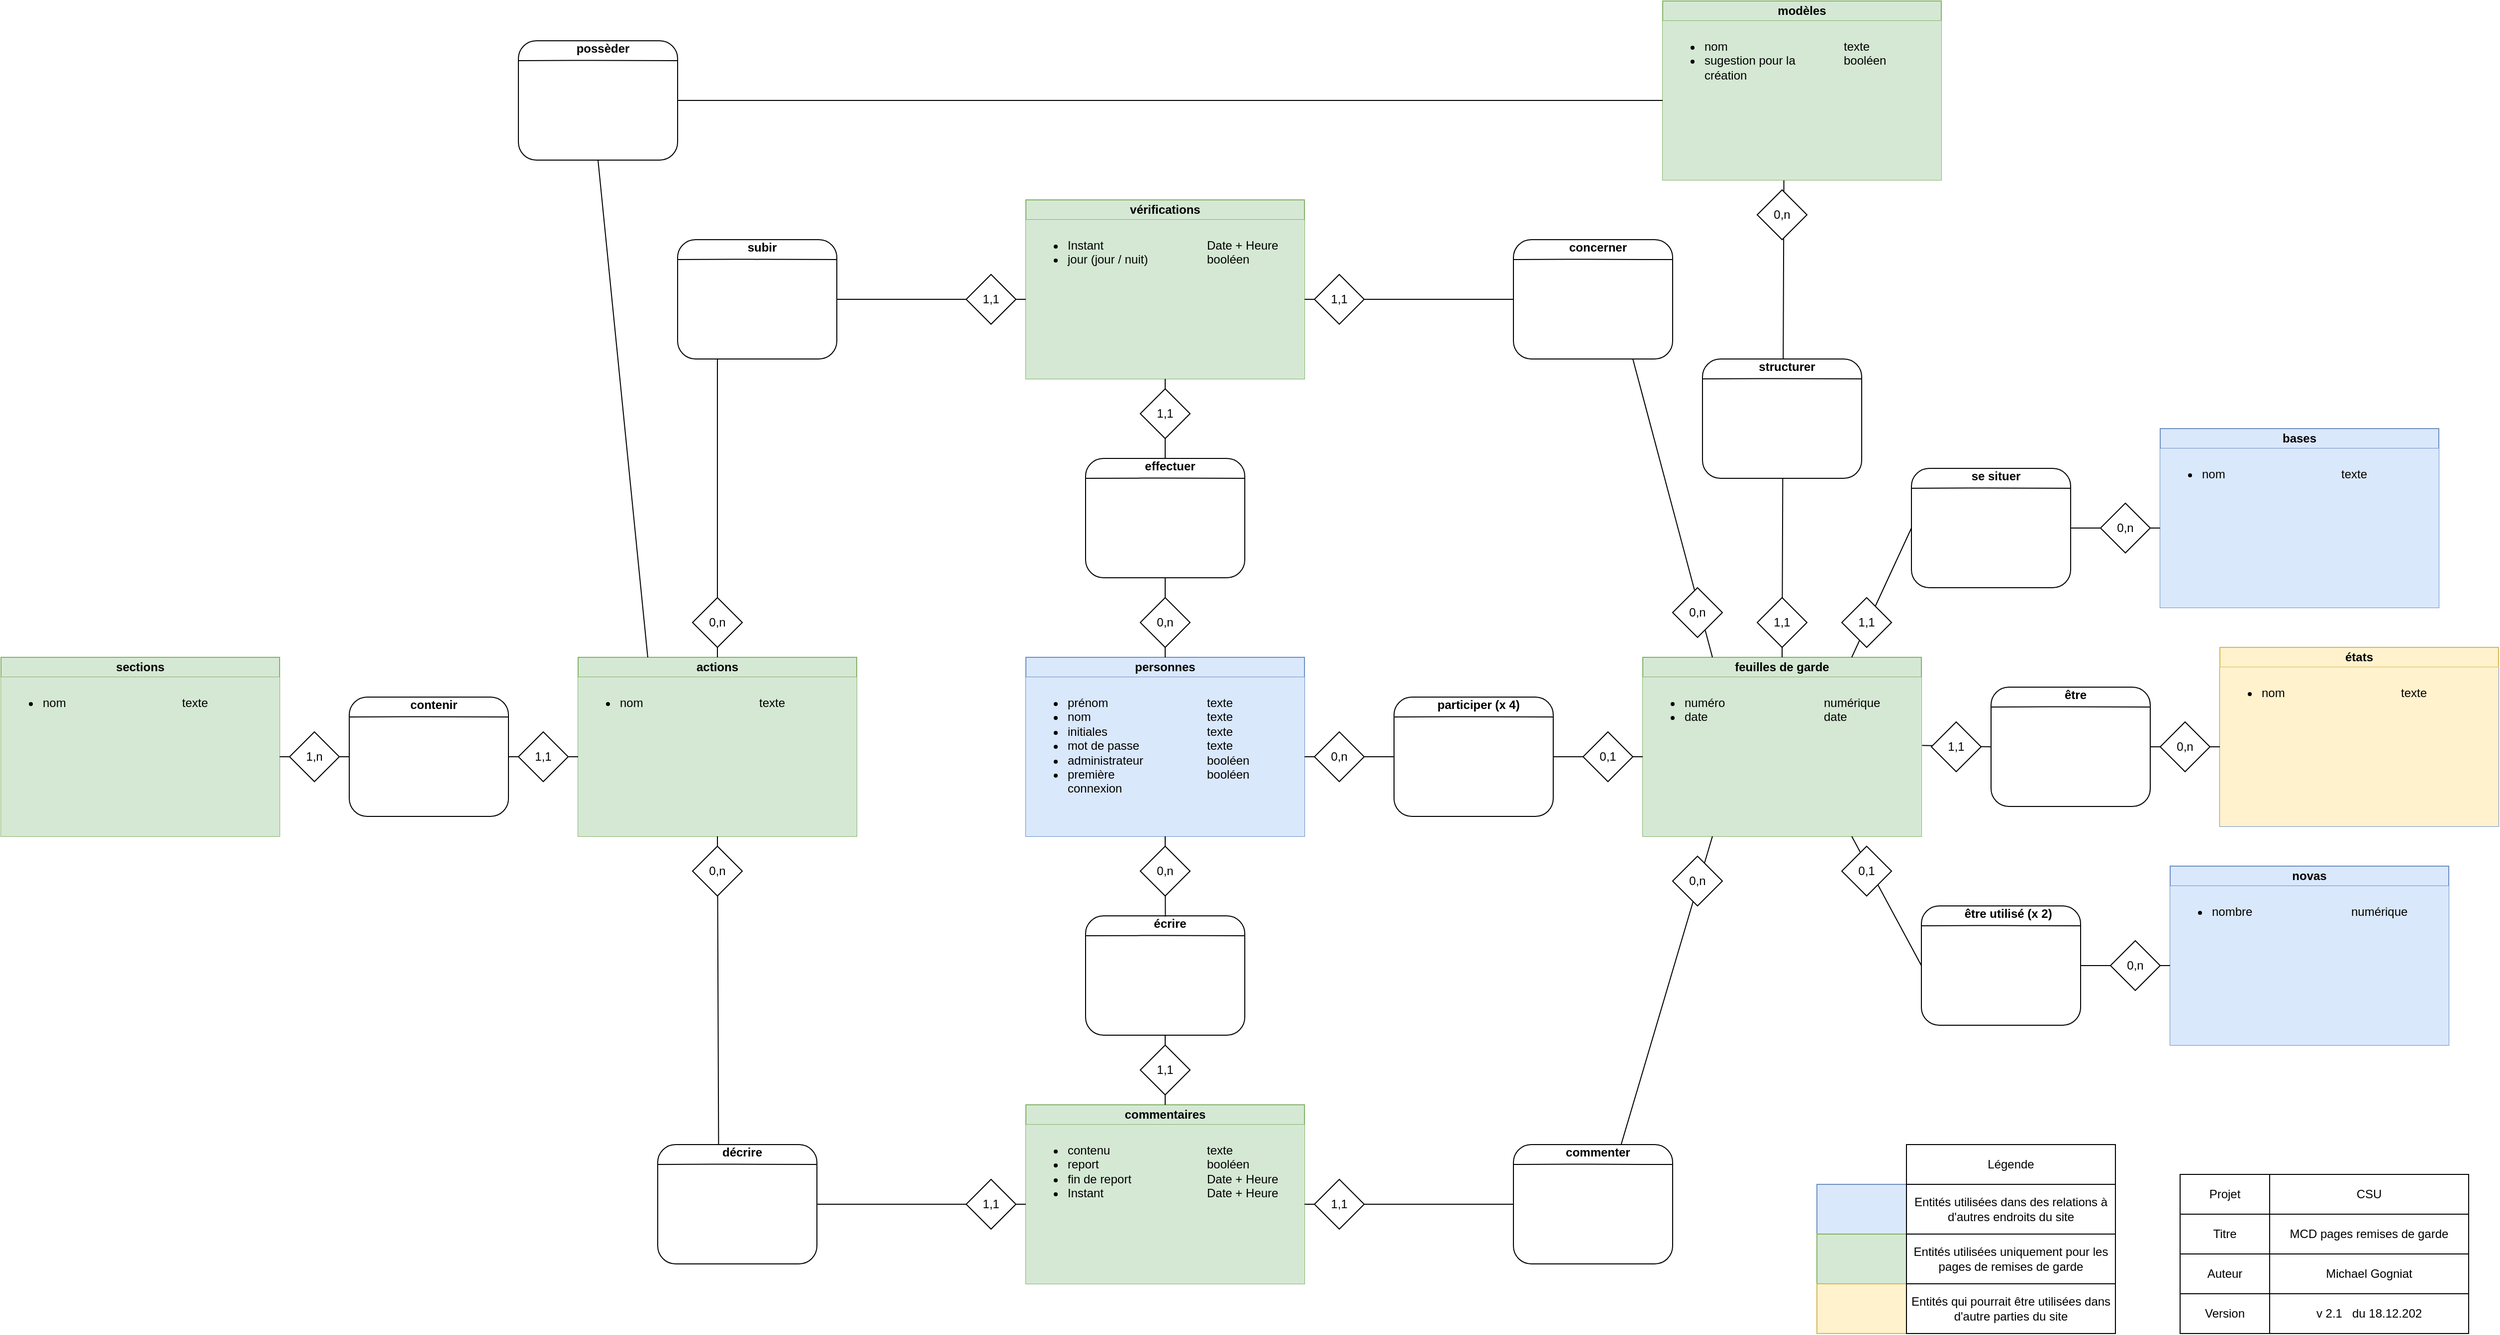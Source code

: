 <mxfile version="14.1.8" type="device"><diagram id="kCFvrSDgTSwZs-9DBKdq" name="Page-1"><mxGraphModel dx="4926" dy="2006" grid="1" gridSize="10" guides="1" tooltips="1" connect="1" arrows="1" fold="1" page="1" pageScale="1" pageWidth="1920" pageHeight="1200" math="0" shadow="0"><root><mxCell id="0"/><mxCell id="1" parent="0"/><mxCell id="uxbM6FC8pAgQJoMiEQ_j-111" value="Projet" style="rounded=0;whiteSpace=wrap;html=1;labelBackgroundColor=none;align=center;" parent="1" vertex="1"><mxGeometry x="-910" y="1060" width="90" height="40" as="geometry"/></mxCell><mxCell id="uxbM6FC8pAgQJoMiEQ_j-113" value="Titre" style="rounded=0;whiteSpace=wrap;html=1;labelBackgroundColor=none;" parent="1" vertex="1"><mxGeometry x="-910" y="1100" width="90" height="40" as="geometry"/></mxCell><mxCell id="uxbM6FC8pAgQJoMiEQ_j-114" value="Auteur" style="rounded=0;whiteSpace=wrap;html=1;labelBackgroundColor=none;" parent="1" vertex="1"><mxGeometry x="-910" y="1140" width="90" height="40" as="geometry"/></mxCell><mxCell id="uxbM6FC8pAgQJoMiEQ_j-115" value="Version" style="rounded=0;whiteSpace=wrap;html=1;labelBackgroundColor=none;" parent="1" vertex="1"><mxGeometry x="-910" y="1180" width="90" height="40" as="geometry"/></mxCell><mxCell id="uxbM6FC8pAgQJoMiEQ_j-116" value="MCD pages remises de garde" style="rounded=0;whiteSpace=wrap;html=1;labelBackgroundColor=none;align=center;" parent="1" vertex="1"><mxGeometry x="-820" y="1100" width="200" height="40" as="geometry"/></mxCell><mxCell id="uxbM6FC8pAgQJoMiEQ_j-117" value="CSU" style="rounded=0;whiteSpace=wrap;html=1;labelBackgroundColor=none;" parent="1" vertex="1"><mxGeometry x="-820" y="1060" width="200" height="40" as="geometry"/></mxCell><mxCell id="uxbM6FC8pAgQJoMiEQ_j-118" value="v 2.1&amp;nbsp; &amp;nbsp;du 18.12.202" style="rounded=0;whiteSpace=wrap;html=1;labelBackgroundColor=none;" parent="1" vertex="1"><mxGeometry x="-820" y="1180" width="200" height="40" as="geometry"/></mxCell><mxCell id="uxbM6FC8pAgQJoMiEQ_j-119" value="Michael Gogniat" style="rounded=0;whiteSpace=wrap;html=1;labelBackgroundColor=none;" parent="1" vertex="1"><mxGeometry x="-820" y="1140" width="200" height="40" as="geometry"/></mxCell><mxCell id="6km4f45n5zLwMDYIi9ON-1" value="&lt;div style=&quot;box-sizing: border-box ; width: 100% ; padding: 2px&quot;&gt;c&lt;/div&gt;" style="verticalAlign=top;align=center;overflow=fill;html=1;rounded=0;shadow=0;comic=0;labelBackgroundColor=none;strokeColor=#6c8ebf;strokeWidth=1;fillColor=#dae8fc;fontFamily=Verdana;fontSize=12;" parent="1" vertex="1"><mxGeometry x="-2070" y="540" width="280" height="180" as="geometry"/></mxCell><mxCell id="6km4f45n5zLwMDYIi9ON-2" value="&lt;b&gt;personnes&lt;/b&gt;" style="rounded=0;whiteSpace=wrap;html=1;fillColor=#dae8fc;strokeColor=#6C8EBF;" parent="1" vertex="1"><mxGeometry x="-2070" y="540" width="280" height="20" as="geometry"/></mxCell><mxCell id="6km4f45n5zLwMDYIi9ON-3" value="&lt;ul&gt;&lt;li&gt;prénom&lt;/li&gt;&lt;li&gt;nom&lt;/li&gt;&lt;li&gt;initiales&lt;/li&gt;&lt;li&gt;mot de passe&lt;/li&gt;&lt;li&gt;administrateur&lt;/li&gt;&lt;li&gt;première connexion&lt;/li&gt;&lt;/ul&gt;" style="text;fillColor=#dae8fc;html=1;whiteSpace=wrap;verticalAlign=top;overflow=hidden;" parent="1" vertex="1"><mxGeometry x="-2070" y="560" width="140" height="160" as="geometry"/></mxCell><mxCell id="6km4f45n5zLwMDYIi9ON-4" value="&lt;ul&gt;&lt;li&gt;texte&lt;/li&gt;&lt;li&gt;texte&lt;/li&gt;&lt;li&gt;texte&lt;/li&gt;&lt;li&gt;texte&lt;/li&gt;&lt;li&gt;booléen&lt;/li&gt;&lt;li&gt;booléen&lt;/li&gt;&lt;/ul&gt;" style="text;fillColor=#dae8fc;html=1;whiteSpace=wrap;verticalAlign=top;overflow=hidden;" parent="1" vertex="1"><mxGeometry x="-1930" y="560" width="140" height="160" as="geometry"/></mxCell><mxCell id="6km4f45n5zLwMDYIi9ON-5" value="" style="rounded=0;whiteSpace=wrap;html=1;fillColor=#dae8fc;strokeColor=none;" parent="1" vertex="1"><mxGeometry x="-1930" y="570" width="40" height="140" as="geometry"/></mxCell><mxCell id="6km4f45n5zLwMDYIi9ON-6" value="c" style="group" parent="1" vertex="1" connectable="0"><mxGeometry x="-2010" y="340" width="160" height="120" as="geometry"/></mxCell><mxCell id="6km4f45n5zLwMDYIi9ON-7" value="" style="rounded=1;whiteSpace=wrap;html=1;" parent="6km4f45n5zLwMDYIi9ON-6" vertex="1"><mxGeometry width="160" height="120" as="geometry"/></mxCell><mxCell id="6km4f45n5zLwMDYIi9ON-8" value="&lt;b&gt;effectuer&lt;/b&gt;" style="text;html=1;strokeColor=none;fillColor=none;align=center;verticalAlign=middle;whiteSpace=wrap;rounded=0;" parent="6km4f45n5zLwMDYIi9ON-6" vertex="1"><mxGeometry x="37.647" width="94.118" height="16.002" as="geometry"/></mxCell><mxCell id="6km4f45n5zLwMDYIi9ON-9" value="" style="endArrow=none;html=1;entryX=1;entryY=0.167;entryDx=0;entryDy=0;entryPerimeter=0;exitX=0;exitY=0.167;exitDx=0;exitDy=0;exitPerimeter=0;" parent="6km4f45n5zLwMDYIi9ON-6" source="6km4f45n5zLwMDYIi9ON-7" target="6km4f45n5zLwMDYIi9ON-7" edge="1"><mxGeometry width="50" height="50" relative="1" as="geometry"><mxPoint x="386.667" y="-204" as="sourcePoint"/><mxPoint x="480" y="-204" as="targetPoint"/><Array as="points"><mxPoint x="65.882" y="19.765"/></Array></mxGeometry></mxCell><mxCell id="6km4f45n5zLwMDYIi9ON-10" value="&lt;div style=&quot;box-sizing: border-box ; width: 100% ; padding: 2px&quot;&gt;cv&lt;/div&gt;" style="verticalAlign=top;align=center;overflow=fill;html=1;rounded=0;shadow=0;comic=0;labelBackgroundColor=none;strokeColor=#82b366;strokeWidth=1;fillColor=#d5e8d4;fontFamily=Verdana;fontSize=12;" parent="1" vertex="1"><mxGeometry x="-1450" y="540" width="280" height="180" as="geometry"/></mxCell><mxCell id="6km4f45n5zLwMDYIi9ON-11" value="&lt;b&gt;feuilles de garde&lt;/b&gt;" style="rounded=0;whiteSpace=wrap;html=1;fillColor=#d5e8d4;strokeColor=#82b366;" parent="1" vertex="1"><mxGeometry x="-1450" y="540" width="280" height="20" as="geometry"/></mxCell><mxCell id="6km4f45n5zLwMDYIi9ON-12" value="&lt;ul&gt;&lt;li&gt;numéro&lt;/li&gt;&lt;li&gt;date&lt;/li&gt;&lt;/ul&gt;" style="text;fillColor=#d5e8d4;html=1;whiteSpace=wrap;verticalAlign=top;overflow=hidden;" parent="1" vertex="1"><mxGeometry x="-1450" y="560" width="140" height="160" as="geometry"/></mxCell><mxCell id="6km4f45n5zLwMDYIi9ON-13" value="&lt;ul&gt;&lt;li&gt;numérique&lt;/li&gt;&lt;li&gt;date&lt;/li&gt;&lt;/ul&gt;" style="text;fillColor=#d5e8d4;html=1;whiteSpace=wrap;verticalAlign=top;overflow=hidden;" parent="1" vertex="1"><mxGeometry x="-1310" y="560" width="140" height="160" as="geometry"/></mxCell><mxCell id="6km4f45n5zLwMDYIi9ON-14" value="" style="rounded=0;whiteSpace=wrap;html=1;fillColor=#d5e8d4;strokeColor=none;" parent="1" vertex="1"><mxGeometry x="-1310" y="570" width="40" height="140" as="geometry"/></mxCell><mxCell id="6km4f45n5zLwMDYIi9ON-15" value="&lt;div style=&quot;box-sizing: border-box ; width: 100% ; padding: 2px&quot;&gt;c&lt;/div&gt;" style="verticalAlign=top;align=center;overflow=fill;html=1;rounded=0;shadow=0;comic=0;labelBackgroundColor=none;strokeColor=#82b366;strokeWidth=1;fillColor=#d5e8d4;fontFamily=Verdana;fontSize=12;" parent="1" vertex="1"><mxGeometry x="-2520" y="540" width="280" height="180" as="geometry"/></mxCell><mxCell id="6km4f45n5zLwMDYIi9ON-16" value="&lt;b&gt;actions&lt;/b&gt;" style="rounded=0;whiteSpace=wrap;html=1;fillColor=#d5e8d4;strokeColor=#82b366;" parent="1" vertex="1"><mxGeometry x="-2520" y="540" width="280" height="20" as="geometry"/></mxCell><mxCell id="6km4f45n5zLwMDYIi9ON-17" value="&lt;ul&gt;&lt;li&gt;nom&lt;/li&gt;&lt;/ul&gt;" style="text;fillColor=#d5e8d4;html=1;whiteSpace=wrap;verticalAlign=top;overflow=hidden;" parent="1" vertex="1"><mxGeometry x="-2520" y="560" width="140" height="160" as="geometry"/></mxCell><mxCell id="6km4f45n5zLwMDYIi9ON-18" value="&lt;ul&gt;&lt;li&gt;texte&lt;br&gt;&lt;/li&gt;&lt;/ul&gt;" style="text;fillColor=#d5e8d4;html=1;whiteSpace=wrap;verticalAlign=top;overflow=hidden;" parent="1" vertex="1"><mxGeometry x="-2380" y="560" width="140" height="160" as="geometry"/></mxCell><mxCell id="6km4f45n5zLwMDYIi9ON-19" value="" style="rounded=0;whiteSpace=wrap;html=1;fillColor=#d5e8d4;strokeColor=none;" parent="1" vertex="1"><mxGeometry x="-2380" y="570" width="40" height="140" as="geometry"/></mxCell><mxCell id="6km4f45n5zLwMDYIi9ON-20" value="&lt;div style=&quot;box-sizing: border-box ; width: 100% ; padding: 2px&quot;&gt;cv&lt;/div&gt;" style="verticalAlign=top;align=center;overflow=fill;html=1;rounded=0;shadow=0;comic=0;labelBackgroundColor=none;strokeColor=#82b366;strokeWidth=1;fillColor=#d5e8d4;fontFamily=Verdana;fontSize=12;" parent="1" vertex="1"><mxGeometry x="-2070" y="80" width="280" height="180" as="geometry"/></mxCell><mxCell id="6km4f45n5zLwMDYIi9ON-21" value="&lt;b&gt;vérifications&lt;/b&gt;" style="rounded=0;whiteSpace=wrap;html=1;fillColor=#d5e8d4;strokeColor=#82b366;" parent="1" vertex="1"><mxGeometry x="-2070" y="80" width="280" height="20" as="geometry"/></mxCell><mxCell id="6km4f45n5zLwMDYIi9ON-22" value="&lt;ul&gt;&lt;li&gt;Instant&lt;/li&gt;&lt;li&gt;jour (jour / nuit)&lt;/li&gt;&lt;/ul&gt;" style="text;fillColor=#d5e8d4;html=1;whiteSpace=wrap;verticalAlign=top;overflow=hidden;" parent="1" vertex="1"><mxGeometry x="-2070" y="100" width="140" height="160" as="geometry"/></mxCell><mxCell id="6km4f45n5zLwMDYIi9ON-23" value="&lt;ul&gt;&lt;li&gt;Date + Heure&lt;/li&gt;&lt;li&gt;booléen&lt;/li&gt;&lt;/ul&gt;" style="text;fillColor=#d5e8d4;html=1;whiteSpace=wrap;verticalAlign=top;overflow=hidden;" parent="1" vertex="1"><mxGeometry x="-1930" y="100" width="140" height="160" as="geometry"/></mxCell><mxCell id="6km4f45n5zLwMDYIi9ON-24" value="" style="rounded=0;whiteSpace=wrap;html=1;fillColor=#d5e8d4;strokeColor=none;" parent="1" vertex="1"><mxGeometry x="-1930" y="110" width="40" height="140" as="geometry"/></mxCell><mxCell id="6km4f45n5zLwMDYIi9ON-25" value="c" style="group" parent="1" vertex="1" connectable="0"><mxGeometry x="-1580" y="120" width="160" height="120" as="geometry"/></mxCell><mxCell id="6km4f45n5zLwMDYIi9ON-26" value="" style="rounded=1;whiteSpace=wrap;html=1;" parent="6km4f45n5zLwMDYIi9ON-25" vertex="1"><mxGeometry width="160" height="120" as="geometry"/></mxCell><mxCell id="6km4f45n5zLwMDYIi9ON-27" value="&lt;b&gt;concerner&lt;/b&gt;" style="text;html=1;strokeColor=none;fillColor=none;align=center;verticalAlign=middle;whiteSpace=wrap;rounded=0;" parent="6km4f45n5zLwMDYIi9ON-25" vertex="1"><mxGeometry x="37.647" width="94.118" height="16.002" as="geometry"/></mxCell><mxCell id="6km4f45n5zLwMDYIi9ON-28" value="" style="endArrow=none;html=1;entryX=1;entryY=0.167;entryDx=0;entryDy=0;entryPerimeter=0;exitX=0;exitY=0.167;exitDx=0;exitDy=0;exitPerimeter=0;" parent="6km4f45n5zLwMDYIi9ON-25" source="6km4f45n5zLwMDYIi9ON-26" target="6km4f45n5zLwMDYIi9ON-26" edge="1"><mxGeometry width="50" height="50" relative="1" as="geometry"><mxPoint x="386.667" y="-204" as="sourcePoint"/><mxPoint x="480" y="-204" as="targetPoint"/><Array as="points"><mxPoint x="65.882" y="19.765"/></Array></mxGeometry></mxCell><mxCell id="6km4f45n5zLwMDYIi9ON-29" value="c" style="group" parent="1" vertex="1" connectable="0"><mxGeometry x="-2420" y="120" width="160" height="120" as="geometry"/></mxCell><mxCell id="6km4f45n5zLwMDYIi9ON-30" value="" style="rounded=1;whiteSpace=wrap;html=1;" parent="6km4f45n5zLwMDYIi9ON-29" vertex="1"><mxGeometry width="160" height="120" as="geometry"/></mxCell><mxCell id="6km4f45n5zLwMDYIi9ON-31" value="&lt;b&gt;subir&lt;/b&gt;" style="text;html=1;strokeColor=none;fillColor=none;align=center;verticalAlign=middle;whiteSpace=wrap;rounded=0;" parent="6km4f45n5zLwMDYIi9ON-29" vertex="1"><mxGeometry x="37.647" width="94.118" height="16.002" as="geometry"/></mxCell><mxCell id="6km4f45n5zLwMDYIi9ON-32" value="" style="endArrow=none;html=1;entryX=1;entryY=0.167;entryDx=0;entryDy=0;entryPerimeter=0;exitX=0;exitY=0.167;exitDx=0;exitDy=0;exitPerimeter=0;" parent="6km4f45n5zLwMDYIi9ON-29" source="6km4f45n5zLwMDYIi9ON-30" target="6km4f45n5zLwMDYIi9ON-30" edge="1"><mxGeometry width="50" height="50" relative="1" as="geometry"><mxPoint x="386.667" y="-204" as="sourcePoint"/><mxPoint x="480" y="-204" as="targetPoint"/><Array as="points"><mxPoint x="65.882" y="19.765"/></Array></mxGeometry></mxCell><mxCell id="6km4f45n5zLwMDYIi9ON-33" value="&lt;div style=&quot;box-sizing: border-box ; width: 100% ; padding: 2px&quot;&gt;c&lt;/div&gt;" style="verticalAlign=top;align=center;overflow=fill;html=1;rounded=0;shadow=0;comic=0;labelBackgroundColor=none;strokeColor=#82b366;strokeWidth=1;fillColor=#d5e8d4;fontFamily=Verdana;fontSize=12;" parent="1" vertex="1"><mxGeometry x="-3100" y="540" width="280" height="180" as="geometry"/></mxCell><mxCell id="6km4f45n5zLwMDYIi9ON-34" value="&lt;b&gt;sections&lt;/b&gt;" style="rounded=0;whiteSpace=wrap;html=1;fillColor=#d5e8d4;strokeColor=#82b366;" parent="1" vertex="1"><mxGeometry x="-3100" y="540" width="280" height="20" as="geometry"/></mxCell><mxCell id="6km4f45n5zLwMDYIi9ON-35" value="&lt;ul&gt;&lt;li&gt;nom&lt;/li&gt;&lt;/ul&gt;" style="text;fillColor=#d5e8d4;html=1;whiteSpace=wrap;verticalAlign=top;overflow=hidden;" parent="1" vertex="1"><mxGeometry x="-3100" y="560" width="140" height="160" as="geometry"/></mxCell><mxCell id="6km4f45n5zLwMDYIi9ON-36" value="&lt;ul&gt;&lt;li&gt;texte&lt;/li&gt;&lt;/ul&gt;" style="text;fillColor=#d5e8d4;html=1;whiteSpace=wrap;verticalAlign=top;overflow=hidden;" parent="1" vertex="1"><mxGeometry x="-2960" y="560" width="140" height="160" as="geometry"/></mxCell><mxCell id="6km4f45n5zLwMDYIi9ON-37" value="" style="rounded=0;whiteSpace=wrap;html=1;fillColor=#d5e8d4;strokeColor=none;" parent="1" vertex="1"><mxGeometry x="-2960" y="570" width="40" height="140" as="geometry"/></mxCell><mxCell id="6km4f45n5zLwMDYIi9ON-42" value="c" style="group" parent="1" vertex="1" connectable="0"><mxGeometry x="-2750" y="580" width="160" height="120" as="geometry"/></mxCell><mxCell id="6km4f45n5zLwMDYIi9ON-43" value="" style="rounded=1;whiteSpace=wrap;html=1;" parent="6km4f45n5zLwMDYIi9ON-42" vertex="1"><mxGeometry width="160" height="120" as="geometry"/></mxCell><mxCell id="6km4f45n5zLwMDYIi9ON-44" value="&lt;b&gt;contenir&lt;/b&gt;" style="text;html=1;strokeColor=none;fillColor=none;align=center;verticalAlign=middle;whiteSpace=wrap;rounded=0;" parent="6km4f45n5zLwMDYIi9ON-42" vertex="1"><mxGeometry x="37.647" width="94.118" height="16.002" as="geometry"/></mxCell><mxCell id="6km4f45n5zLwMDYIi9ON-45" value="" style="endArrow=none;html=1;entryX=1;entryY=0.167;entryDx=0;entryDy=0;entryPerimeter=0;exitX=0;exitY=0.167;exitDx=0;exitDy=0;exitPerimeter=0;" parent="6km4f45n5zLwMDYIi9ON-42" source="6km4f45n5zLwMDYIi9ON-43" target="6km4f45n5zLwMDYIi9ON-43" edge="1"><mxGeometry width="50" height="50" relative="1" as="geometry"><mxPoint x="386.667" y="-204" as="sourcePoint"/><mxPoint x="480" y="-204" as="targetPoint"/><Array as="points"><mxPoint x="65.882" y="19.765"/></Array></mxGeometry></mxCell><mxCell id="6km4f45n5zLwMDYIi9ON-46" value="&lt;div style=&quot;box-sizing: border-box ; width: 100% ; padding: 2px&quot;&gt;c&lt;/div&gt;" style="verticalAlign=top;align=center;overflow=fill;html=1;rounded=0;shadow=0;comic=0;labelBackgroundColor=none;strokeColor=#82b366;strokeWidth=1;fillColor=#d5e8d4;fontFamily=Verdana;fontSize=12;" parent="1" vertex="1"><mxGeometry x="-2070" y="990" width="280" height="180" as="geometry"/></mxCell><mxCell id="6km4f45n5zLwMDYIi9ON-47" value="&lt;b&gt;commentaires&lt;/b&gt;" style="rounded=0;whiteSpace=wrap;html=1;fillColor=#d5e8d4;strokeColor=#82b366;" parent="1" vertex="1"><mxGeometry x="-2070" y="990" width="280" height="20" as="geometry"/></mxCell><mxCell id="6km4f45n5zLwMDYIi9ON-48" value="&lt;ul&gt;&lt;li&gt;contenu&lt;/li&gt;&lt;li&gt;report&lt;/li&gt;&lt;li&gt;fin de report&lt;/li&gt;&lt;li&gt;Instant&lt;/li&gt;&lt;/ul&gt;" style="text;fillColor=#d5e8d4;html=1;whiteSpace=wrap;verticalAlign=top;overflow=hidden;" parent="1" vertex="1"><mxGeometry x="-2070" y="1010" width="140" height="160" as="geometry"/></mxCell><mxCell id="6km4f45n5zLwMDYIi9ON-49" value="&lt;ul&gt;&lt;li&gt;texte&lt;br&gt;&lt;/li&gt;&lt;li&gt;booléen&lt;/li&gt;&lt;li&gt;Date + Heure&lt;/li&gt;&lt;li&gt;Date + Heure&lt;/li&gt;&lt;/ul&gt;&lt;div&gt;&lt;br&gt;&lt;/div&gt;&lt;div&gt;&lt;br&gt;&lt;/div&gt;" style="text;fillColor=#d5e8d4;html=1;whiteSpace=wrap;verticalAlign=top;overflow=hidden;" parent="1" vertex="1"><mxGeometry x="-1930" y="1010" width="140" height="160" as="geometry"/></mxCell><mxCell id="6km4f45n5zLwMDYIi9ON-50" value="" style="rounded=0;whiteSpace=wrap;html=1;fillColor=#d5e8d4;strokeColor=none;" parent="1" vertex="1"><mxGeometry x="-1930" y="1020" width="40" height="140" as="geometry"/></mxCell><mxCell id="6km4f45n5zLwMDYIi9ON-56" value="&lt;div style=&quot;box-sizing: border-box ; width: 100% ; padding: 2px&quot;&gt;c&lt;/div&gt;" style="verticalAlign=top;align=center;overflow=fill;html=1;rounded=0;shadow=0;comic=0;labelBackgroundColor=none;strokeColor=#6c8ebf;strokeWidth=1;fillColor=#dae8fc;fontFamily=Verdana;fontSize=12;" parent="1" vertex="1"><mxGeometry x="-930" y="310" width="280" height="180" as="geometry"/></mxCell><mxCell id="6km4f45n5zLwMDYIi9ON-57" value="&lt;b&gt;bases&lt;/b&gt;" style="rounded=0;whiteSpace=wrap;html=1;fillColor=#dae8fc;strokeColor=#6C8EBF;" parent="1" vertex="1"><mxGeometry x="-930" y="310" width="280" height="20" as="geometry"/></mxCell><mxCell id="6km4f45n5zLwMDYIi9ON-58" value="&lt;ul&gt;&lt;li&gt;nom&lt;/li&gt;&lt;/ul&gt;" style="text;fillColor=#dae8fc;html=1;whiteSpace=wrap;verticalAlign=top;overflow=hidden;" parent="1" vertex="1"><mxGeometry x="-930" y="330" width="140" height="160" as="geometry"/></mxCell><mxCell id="6km4f45n5zLwMDYIi9ON-59" value="&lt;ul&gt;&lt;li&gt;texte&lt;br&gt;&lt;/li&gt;&lt;/ul&gt;" style="text;fillColor=#dae8fc;html=1;whiteSpace=wrap;verticalAlign=top;overflow=hidden;" parent="1" vertex="1"><mxGeometry x="-790" y="330" width="140" height="160" as="geometry"/></mxCell><mxCell id="6km4f45n5zLwMDYIi9ON-60" value="" style="rounded=0;whiteSpace=wrap;html=1;fillColor=#dae8fc;strokeColor=none;" parent="1" vertex="1"><mxGeometry x="-790" y="340" width="40" height="140" as="geometry"/></mxCell><mxCell id="6km4f45n5zLwMDYIi9ON-61" value="c" style="group" parent="1" vertex="1" connectable="0"><mxGeometry x="-1180" y="350" width="160" height="120" as="geometry"/></mxCell><mxCell id="6km4f45n5zLwMDYIi9ON-62" value="" style="rounded=1;whiteSpace=wrap;html=1;" parent="6km4f45n5zLwMDYIi9ON-61" vertex="1"><mxGeometry width="160" height="120" as="geometry"/></mxCell><mxCell id="6km4f45n5zLwMDYIi9ON-63" value="&lt;b&gt;se situer&lt;/b&gt;" style="text;html=1;strokeColor=none;fillColor=none;align=center;verticalAlign=middle;whiteSpace=wrap;rounded=0;" parent="6km4f45n5zLwMDYIi9ON-61" vertex="1"><mxGeometry x="37.647" width="94.118" height="16.002" as="geometry"/></mxCell><mxCell id="6km4f45n5zLwMDYIi9ON-64" value="" style="endArrow=none;html=1;entryX=1;entryY=0.167;entryDx=0;entryDy=0;entryPerimeter=0;exitX=0;exitY=0.167;exitDx=0;exitDy=0;exitPerimeter=0;" parent="6km4f45n5zLwMDYIi9ON-61" source="6km4f45n5zLwMDYIi9ON-62" target="6km4f45n5zLwMDYIi9ON-62" edge="1"><mxGeometry width="50" height="50" relative="1" as="geometry"><mxPoint x="386.667" y="-204" as="sourcePoint"/><mxPoint x="480" y="-204" as="targetPoint"/><Array as="points"><mxPoint x="65.882" y="19.765"/></Array></mxGeometry></mxCell><mxCell id="6km4f45n5zLwMDYIi9ON-66" value="c" style="group" parent="1" vertex="1" connectable="0"><mxGeometry x="-1170" y="790" width="160" height="120" as="geometry"/></mxCell><mxCell id="6km4f45n5zLwMDYIi9ON-67" value="" style="rounded=1;whiteSpace=wrap;html=1;" parent="6km4f45n5zLwMDYIi9ON-66" vertex="1"><mxGeometry width="160" height="120" as="geometry"/></mxCell><mxCell id="6km4f45n5zLwMDYIi9ON-68" value="&lt;b&gt;être utilisé (x 2)&amp;nbsp;&lt;/b&gt;" style="text;html=1;strokeColor=none;fillColor=none;align=center;verticalAlign=middle;whiteSpace=wrap;rounded=0;" parent="6km4f45n5zLwMDYIi9ON-66" vertex="1"><mxGeometry x="37.65" width="102.35" height="16" as="geometry"/></mxCell><mxCell id="6km4f45n5zLwMDYIi9ON-69" value="" style="endArrow=none;html=1;entryX=1;entryY=0.167;entryDx=0;entryDy=0;entryPerimeter=0;exitX=0;exitY=0.167;exitDx=0;exitDy=0;exitPerimeter=0;" parent="6km4f45n5zLwMDYIi9ON-66" source="6km4f45n5zLwMDYIi9ON-67" target="6km4f45n5zLwMDYIi9ON-67" edge="1"><mxGeometry width="50" height="50" relative="1" as="geometry"><mxPoint x="386.667" y="-204" as="sourcePoint"/><mxPoint x="480" y="-204" as="targetPoint"/><Array as="points"><mxPoint x="65.882" y="19.765"/></Array></mxGeometry></mxCell><mxCell id="6km4f45n5zLwMDYIi9ON-70" value="&lt;div style=&quot;box-sizing: border-box ; width: 100% ; padding: 2px&quot;&gt;cv&lt;/div&gt;" style="verticalAlign=top;align=center;overflow=fill;html=1;rounded=0;shadow=0;comic=0;labelBackgroundColor=none;strokeColor=#6c8ebf;strokeWidth=1;fillColor=#dae8fc;fontFamily=Verdana;fontSize=12;" parent="1" vertex="1"><mxGeometry x="-920" y="750" width="280" height="180" as="geometry"/></mxCell><mxCell id="6km4f45n5zLwMDYIi9ON-71" value="&lt;b&gt;novas&lt;/b&gt;" style="rounded=0;whiteSpace=wrap;html=1;fillColor=#dae8fc;strokeColor=#6c8ebf;" parent="1" vertex="1"><mxGeometry x="-920" y="750" width="280" height="20" as="geometry"/></mxCell><mxCell id="6km4f45n5zLwMDYIi9ON-72" value="&lt;ul&gt;&lt;li&gt;nombre&lt;/li&gt;&lt;/ul&gt;" style="text;fillColor=#dae8fc;html=1;whiteSpace=wrap;verticalAlign=top;overflow=hidden;" parent="1" vertex="1"><mxGeometry x="-920" y="770" width="140" height="160" as="geometry"/></mxCell><mxCell id="6km4f45n5zLwMDYIi9ON-73" value="&lt;ul&gt;&lt;li&gt;numérique&lt;/li&gt;&lt;/ul&gt;" style="text;fillColor=#dae8fc;html=1;whiteSpace=wrap;verticalAlign=top;overflow=hidden;" parent="1" vertex="1"><mxGeometry x="-780" y="770" width="140" height="160" as="geometry"/></mxCell><mxCell id="6km4f45n5zLwMDYIi9ON-74" value="" style="rounded=0;whiteSpace=wrap;html=1;fillColor=#dae8fc;strokeColor=none;" parent="1" vertex="1"><mxGeometry x="-780" y="780" width="40" height="140" as="geometry"/></mxCell><mxCell id="6km4f45n5zLwMDYIi9ON-75" value="c" style="group" parent="1" vertex="1" connectable="0"><mxGeometry x="-1700" y="580" width="160" height="120" as="geometry"/></mxCell><mxCell id="6km4f45n5zLwMDYIi9ON-76" value="" style="rounded=1;whiteSpace=wrap;html=1;" parent="6km4f45n5zLwMDYIi9ON-75" vertex="1"><mxGeometry width="160" height="120" as="geometry"/></mxCell><mxCell id="6km4f45n5zLwMDYIi9ON-77" value="&lt;b&gt;participer (x 4)&lt;/b&gt;" style="text;html=1;strokeColor=none;fillColor=none;align=center;verticalAlign=middle;whiteSpace=wrap;rounded=0;" parent="6km4f45n5zLwMDYIi9ON-75" vertex="1"><mxGeometry x="37.647" width="94.118" height="16.002" as="geometry"/></mxCell><mxCell id="6km4f45n5zLwMDYIi9ON-78" value="" style="endArrow=none;html=1;entryX=1;entryY=0.167;entryDx=0;entryDy=0;entryPerimeter=0;exitX=0;exitY=0.167;exitDx=0;exitDy=0;exitPerimeter=0;" parent="6km4f45n5zLwMDYIi9ON-75" source="6km4f45n5zLwMDYIi9ON-76" target="6km4f45n5zLwMDYIi9ON-76" edge="1"><mxGeometry width="50" height="50" relative="1" as="geometry"><mxPoint x="386.667" y="-204" as="sourcePoint"/><mxPoint x="480" y="-204" as="targetPoint"/><Array as="points"><mxPoint x="65.882" y="19.765"/></Array></mxGeometry></mxCell><mxCell id="6km4f45n5zLwMDYIi9ON-79" value="c" style="group" parent="1" vertex="1" connectable="0"><mxGeometry x="-2010" y="800" width="160" height="120" as="geometry"/></mxCell><mxCell id="6km4f45n5zLwMDYIi9ON-80" value="" style="rounded=1;whiteSpace=wrap;html=1;" parent="6km4f45n5zLwMDYIi9ON-79" vertex="1"><mxGeometry width="160" height="120" as="geometry"/></mxCell><mxCell id="6km4f45n5zLwMDYIi9ON-81" value="&lt;b&gt;écrire&lt;/b&gt;" style="text;html=1;strokeColor=none;fillColor=none;align=center;verticalAlign=middle;whiteSpace=wrap;rounded=0;" parent="6km4f45n5zLwMDYIi9ON-79" vertex="1"><mxGeometry x="37.647" width="94.118" height="16.002" as="geometry"/></mxCell><mxCell id="6km4f45n5zLwMDYIi9ON-82" value="" style="endArrow=none;html=1;entryX=1;entryY=0.167;entryDx=0;entryDy=0;entryPerimeter=0;exitX=0;exitY=0.167;exitDx=0;exitDy=0;exitPerimeter=0;" parent="6km4f45n5zLwMDYIi9ON-79" source="6km4f45n5zLwMDYIi9ON-80" target="6km4f45n5zLwMDYIi9ON-80" edge="1"><mxGeometry width="50" height="50" relative="1" as="geometry"><mxPoint x="386.667" y="-204" as="sourcePoint"/><mxPoint x="480" y="-204" as="targetPoint"/><Array as="points"><mxPoint x="65.882" y="19.765"/></Array></mxGeometry></mxCell><mxCell id="6km4f45n5zLwMDYIi9ON-90" value="" style="endArrow=none;html=1;entryX=1;entryY=0.5;entryDx=0;entryDy=0;exitX=0;exitY=0.5;exitDx=0;exitDy=0;" parent="1" source="6km4f45n5zLwMDYIi9ON-43" target="6km4f45n5zLwMDYIi9ON-36" edge="1"><mxGeometry width="50" height="50" relative="1" as="geometry"><mxPoint x="-1940" y="910" as="sourcePoint"/><mxPoint x="-1890" y="860" as="targetPoint"/></mxGeometry></mxCell><mxCell id="6km4f45n5zLwMDYIi9ON-91" value="" style="endArrow=none;html=1;entryX=1;entryY=0.5;entryDx=0;entryDy=0;exitX=0;exitY=0.5;exitDx=0;exitDy=0;" parent="1" source="6km4f45n5zLwMDYIi9ON-17" target="6km4f45n5zLwMDYIi9ON-43" edge="1"><mxGeometry width="50" height="50" relative="1" as="geometry"><mxPoint x="-2530.0" y="640" as="sourcePoint"/><mxPoint x="-2000" y="110" as="targetPoint"/></mxGeometry></mxCell><mxCell id="6km4f45n5zLwMDYIi9ON-94" value="" style="endArrow=none;html=1;entryX=0.5;entryY=0;entryDx=0;entryDy=0;exitX=0.25;exitY=1;exitDx=0;exitDy=0;" parent="1" source="6km4f45n5zLwMDYIi9ON-30" target="6km4f45n5zLwMDYIi9ON-16" edge="1"><mxGeometry width="50" height="50" relative="1" as="geometry"><mxPoint x="-2420" y="380" as="sourcePoint"/><mxPoint x="-1860" y="-320" as="targetPoint"/></mxGeometry></mxCell><mxCell id="6km4f45n5zLwMDYIi9ON-95" value="" style="endArrow=none;html=1;entryX=1;entryY=0.5;entryDx=0;entryDy=0;exitX=0;exitY=0.5;exitDx=0;exitDy=0;" parent="1" source="6km4f45n5zLwMDYIi9ON-22" target="6km4f45n5zLwMDYIi9ON-30" edge="1"><mxGeometry width="50" height="50" relative="1" as="geometry"><mxPoint x="-2140" y="-20" as="sourcePoint"/><mxPoint x="-2110" y="190" as="targetPoint"/></mxGeometry></mxCell><mxCell id="6km4f45n5zLwMDYIi9ON-96" value="" style="endArrow=none;html=1;entryX=1;entryY=0.5;entryDx=0;entryDy=0;exitX=0;exitY=0.5;exitDx=0;exitDy=0;" parent="1" source="6km4f45n5zLwMDYIi9ON-26" target="6km4f45n5zLwMDYIi9ON-23" edge="1"><mxGeometry width="50" height="50" relative="1" as="geometry"><mxPoint x="-1770" y="-300" as="sourcePoint"/><mxPoint x="-1840" y="-300" as="targetPoint"/></mxGeometry></mxCell><mxCell id="6km4f45n5zLwMDYIi9ON-97" value="" style="endArrow=none;html=1;entryX=0.75;entryY=1;entryDx=0;entryDy=0;exitX=0.25;exitY=0;exitDx=0;exitDy=0;" parent="1" source="6km4f45n5zLwMDYIi9ON-11" target="6km4f45n5zLwMDYIi9ON-26" edge="1"><mxGeometry width="50" height="50" relative="1" as="geometry"><mxPoint x="-1340" y="340" as="sourcePoint"/><mxPoint x="-1830" y="-290" as="targetPoint"/></mxGeometry></mxCell><mxCell id="6km4f45n5zLwMDYIi9ON-98" value="" style="endArrow=none;html=1;exitX=0;exitY=1;exitDx=0;exitDy=0;entryX=0.45;entryY=0;entryDx=0;entryDy=0;entryPerimeter=0;" parent="1" source="6km4f45n5zLwMDYIi9ON-23" target="6km4f45n5zLwMDYIi9ON-8" edge="1"><mxGeometry width="50" height="50" relative="1" as="geometry"><mxPoint x="-1750" y="-280" as="sourcePoint"/><mxPoint x="-1970" y="280" as="targetPoint"/></mxGeometry></mxCell><mxCell id="6km4f45n5zLwMDYIi9ON-99" value="" style="endArrow=none;html=1;entryX=0.5;entryY=1;entryDx=0;entryDy=0;exitX=0.5;exitY=0;exitDx=0;exitDy=0;" parent="1" source="6km4f45n5zLwMDYIi9ON-2" target="6km4f45n5zLwMDYIi9ON-7" edge="1"><mxGeometry width="50" height="50" relative="1" as="geometry"><mxPoint x="-1740" y="-270" as="sourcePoint"/><mxPoint x="-1810" y="-270" as="targetPoint"/></mxGeometry></mxCell><mxCell id="6km4f45n5zLwMDYIi9ON-100" value="" style="endArrow=none;html=1;entryX=1;entryY=0.5;entryDx=0;entryDy=0;exitX=0;exitY=0.5;exitDx=0;exitDy=0;" parent="1" source="6km4f45n5zLwMDYIi9ON-12" target="6km4f45n5zLwMDYIi9ON-76" edge="1"><mxGeometry width="50" height="50" relative="1" as="geometry"><mxPoint x="-1730" y="-260" as="sourcePoint"/><mxPoint x="-1800" y="-260" as="targetPoint"/></mxGeometry></mxCell><mxCell id="6km4f45n5zLwMDYIi9ON-101" value="" style="endArrow=none;html=1;entryX=1;entryY=0.5;entryDx=0;entryDy=0;exitX=0;exitY=0.5;exitDx=0;exitDy=0;" parent="1" source="6km4f45n5zLwMDYIi9ON-76" target="6km4f45n5zLwMDYIi9ON-4" edge="1"><mxGeometry width="50" height="50" relative="1" as="geometry"><mxPoint x="-1720" y="-250" as="sourcePoint"/><mxPoint x="-1790" y="-250" as="targetPoint"/></mxGeometry></mxCell><mxCell id="6km4f45n5zLwMDYIi9ON-102" value="" style="endArrow=none;html=1;entryX=1;entryY=0.5;entryDx=0;entryDy=0;exitX=0;exitY=0.5;exitDx=0;exitDy=0;" parent="1" source="6km4f45n5zLwMDYIi9ON-58" target="6km4f45n5zLwMDYIi9ON-62" edge="1"><mxGeometry width="50" height="50" relative="1" as="geometry"><mxPoint x="-1530" y="-30" as="sourcePoint"/><mxPoint x="-1600" y="-30" as="targetPoint"/></mxGeometry></mxCell><mxCell id="6km4f45n5zLwMDYIi9ON-103" value="" style="endArrow=none;html=1;entryX=1;entryY=0.5;entryDx=0;entryDy=0;exitX=0;exitY=0.5;exitDx=0;exitDy=0;" parent="1" source="6km4f45n5zLwMDYIi9ON-72" target="6km4f45n5zLwMDYIi9ON-67" edge="1"><mxGeometry width="50" height="50" relative="1" as="geometry"><mxPoint x="-1680" y="250" as="sourcePoint"/><mxPoint x="-1750" y="250" as="targetPoint"/></mxGeometry></mxCell><mxCell id="6km4f45n5zLwMDYIi9ON-104" value="" style="endArrow=none;html=1;entryX=0.75;entryY=0;entryDx=0;entryDy=0;exitX=0;exitY=0.5;exitDx=0;exitDy=0;" parent="1" source="6km4f45n5zLwMDYIi9ON-62" target="6km4f45n5zLwMDYIi9ON-11" edge="1"><mxGeometry width="50" height="50" relative="1" as="geometry"><mxPoint x="-1690" y="-220" as="sourcePoint"/><mxPoint x="-1760" y="-220" as="targetPoint"/></mxGeometry></mxCell><mxCell id="6km4f45n5zLwMDYIi9ON-105" value="" style="endArrow=none;html=1;entryX=0.5;entryY=1;entryDx=0;entryDy=0;exitX=0;exitY=0.5;exitDx=0;exitDy=0;" parent="1" source="6km4f45n5zLwMDYIi9ON-67" target="6km4f45n5zLwMDYIi9ON-13" edge="1"><mxGeometry width="50" height="50" relative="1" as="geometry"><mxPoint x="-1680" y="-210" as="sourcePoint"/><mxPoint x="-1750" y="-210" as="targetPoint"/></mxGeometry></mxCell><mxCell id="6km4f45n5zLwMDYIi9ON-106" value="" style="endArrow=none;html=1;entryX=0.452;entryY=0.046;entryDx=0;entryDy=0;exitX=0;exitY=1;exitDx=0;exitDy=0;entryPerimeter=0;" parent="1" source="6km4f45n5zLwMDYIi9ON-4" target="6km4f45n5zLwMDYIi9ON-81" edge="1"><mxGeometry width="50" height="50" relative="1" as="geometry"><mxPoint x="-1670" y="-200" as="sourcePoint"/><mxPoint x="-1740" y="-200" as="targetPoint"/></mxGeometry></mxCell><mxCell id="6km4f45n5zLwMDYIi9ON-107" value="" style="endArrow=none;html=1;entryX=0.5;entryY=1;entryDx=0;entryDy=0;exitX=0.5;exitY=0;exitDx=0;exitDy=0;" parent="1" source="6km4f45n5zLwMDYIi9ON-47" target="6km4f45n5zLwMDYIi9ON-80" edge="1"><mxGeometry width="50" height="50" relative="1" as="geometry"><mxPoint x="-1570" y="910" as="sourcePoint"/><mxPoint x="-1640" y="910" as="targetPoint"/></mxGeometry></mxCell><mxCell id="6km4f45n5zLwMDYIi9ON-112" value="" style="endArrow=none;html=1;entryX=0;entryY=1;entryDx=0;entryDy=0;exitX=0.25;exitY=0;exitDx=0;exitDy=0;" parent="1" source="6km4f45n5zLwMDYIi9ON-123" target="6km4f45n5zLwMDYIi9ON-18" edge="1"><mxGeometry width="50" height="50" relative="1" as="geometry"><mxPoint x="-2310" y="960" as="sourcePoint"/><mxPoint x="-1680" y="-140" as="targetPoint"/></mxGeometry></mxCell><mxCell id="6km4f45n5zLwMDYIi9ON-113" value="" style="endArrow=none;html=1;entryX=1;entryY=0.5;entryDx=0;entryDy=0;exitX=0;exitY=0.5;exitDx=0;exitDy=0;" parent="1" source="6km4f45n5zLwMDYIi9ON-48" target="6km4f45n5zLwMDYIi9ON-122" edge="1"><mxGeometry width="50" height="50" relative="1" as="geometry"><mxPoint x="-1600" y="-130" as="sourcePoint"/><mxPoint x="-1670" y="-130" as="targetPoint"/></mxGeometry></mxCell><mxCell id="6km4f45n5zLwMDYIi9ON-114" value="" style="endArrow=none;html=1;entryX=1;entryY=0.5;entryDx=0;entryDy=0;exitX=0;exitY=0.5;exitDx=0;exitDy=0;" parent="1" source="6km4f45n5zLwMDYIi9ON-117" target="6km4f45n5zLwMDYIi9ON-49" edge="1"><mxGeometry width="50" height="50" relative="1" as="geometry"><mxPoint x="-1590" y="-120" as="sourcePoint"/><mxPoint x="-1660" y="-120" as="targetPoint"/></mxGeometry></mxCell><mxCell id="6km4f45n5zLwMDYIi9ON-115" value="" style="endArrow=none;html=1;entryX=0.75;entryY=0;entryDx=0;entryDy=0;exitX=0.5;exitY=1;exitDx=0;exitDy=0;" parent="1" source="6km4f45n5zLwMDYIi9ON-12" target="6km4f45n5zLwMDYIi9ON-118" edge="1"><mxGeometry width="50" height="50" relative="1" as="geometry"><mxPoint x="-1220" y="880" as="sourcePoint"/><mxPoint x="-1650" y="-110" as="targetPoint"/></mxGeometry></mxCell><mxCell id="6km4f45n5zLwMDYIi9ON-116" value="c" style="group" parent="1" vertex="1" connectable="0"><mxGeometry x="-1580" y="1030" width="160" height="120" as="geometry"/></mxCell><mxCell id="6km4f45n5zLwMDYIi9ON-117" value="" style="rounded=1;whiteSpace=wrap;html=1;" parent="6km4f45n5zLwMDYIi9ON-116" vertex="1"><mxGeometry width="160" height="120" as="geometry"/></mxCell><mxCell id="6km4f45n5zLwMDYIi9ON-118" value="&lt;b&gt;commenter&lt;/b&gt;" style="text;html=1;strokeColor=none;fillColor=none;align=center;verticalAlign=middle;whiteSpace=wrap;rounded=0;" parent="6km4f45n5zLwMDYIi9ON-116" vertex="1"><mxGeometry x="37.647" width="94.118" height="16.002" as="geometry"/></mxCell><mxCell id="6km4f45n5zLwMDYIi9ON-119" value="" style="endArrow=none;html=1;entryX=1;entryY=0.167;entryDx=0;entryDy=0;entryPerimeter=0;exitX=0;exitY=0.167;exitDx=0;exitDy=0;exitPerimeter=0;" parent="6km4f45n5zLwMDYIi9ON-116" source="6km4f45n5zLwMDYIi9ON-117" target="6km4f45n5zLwMDYIi9ON-117" edge="1"><mxGeometry width="50" height="50" relative="1" as="geometry"><mxPoint x="386.667" y="-204" as="sourcePoint"/><mxPoint x="480" y="-204" as="targetPoint"/><Array as="points"><mxPoint x="65.882" y="19.765"/></Array></mxGeometry></mxCell><mxCell id="6km4f45n5zLwMDYIi9ON-121" value="c" style="group" parent="1" vertex="1" connectable="0"><mxGeometry x="-2440" y="1030" width="160" height="120" as="geometry"/></mxCell><mxCell id="6km4f45n5zLwMDYIi9ON-122" value="" style="rounded=1;whiteSpace=wrap;html=1;" parent="6km4f45n5zLwMDYIi9ON-121" vertex="1"><mxGeometry width="160" height="120" as="geometry"/></mxCell><mxCell id="6km4f45n5zLwMDYIi9ON-123" value="&lt;b&gt;décrire&lt;/b&gt;" style="text;html=1;strokeColor=none;fillColor=none;align=center;verticalAlign=middle;whiteSpace=wrap;rounded=0;" parent="6km4f45n5zLwMDYIi9ON-121" vertex="1"><mxGeometry x="37.647" width="94.118" height="16.002" as="geometry"/></mxCell><mxCell id="6km4f45n5zLwMDYIi9ON-124" value="" style="endArrow=none;html=1;entryX=1;entryY=0.167;entryDx=0;entryDy=0;entryPerimeter=0;exitX=0;exitY=0.167;exitDx=0;exitDy=0;exitPerimeter=0;" parent="6km4f45n5zLwMDYIi9ON-121" source="6km4f45n5zLwMDYIi9ON-122" target="6km4f45n5zLwMDYIi9ON-122" edge="1"><mxGeometry width="50" height="50" relative="1" as="geometry"><mxPoint x="386.667" y="-204" as="sourcePoint"/><mxPoint x="480" y="-204" as="targetPoint"/><Array as="points"><mxPoint x="65.882" y="19.765"/></Array></mxGeometry></mxCell><mxCell id="6km4f45n5zLwMDYIi9ON-129" value="" style="rhombus;whiteSpace=wrap;html=1;strokeColor=#000000;fillColor=#ffffff;" parent="1" vertex="1"><mxGeometry x="-1955" y="270" width="50" height="50" as="geometry"/></mxCell><mxCell id="6km4f45n5zLwMDYIi9ON-130" value="1,1" style="text;html=1;strokeColor=none;fillColor=none;align=center;verticalAlign=middle;whiteSpace=wrap;rounded=0;" parent="1" vertex="1"><mxGeometry x="-1945" y="285" width="30" height="20" as="geometry"/></mxCell><mxCell id="6km4f45n5zLwMDYIi9ON-131" value="" style="rhombus;whiteSpace=wrap;html=1;strokeColor=#000000;fillColor=#ffffff;" parent="1" vertex="1"><mxGeometry x="-1955" y="480" width="50" height="50" as="geometry"/></mxCell><mxCell id="6km4f45n5zLwMDYIi9ON-132" value="0,n" style="text;html=1;strokeColor=none;fillColor=none;align=center;verticalAlign=middle;whiteSpace=wrap;rounded=0;" parent="1" vertex="1"><mxGeometry x="-1945" y="495" width="30" height="20" as="geometry"/></mxCell><mxCell id="6km4f45n5zLwMDYIi9ON-133" value="" style="rhombus;whiteSpace=wrap;html=1;strokeColor=#000000;fillColor=#ffffff;" parent="1" vertex="1"><mxGeometry x="-1955" y="730" width="50" height="50" as="geometry"/></mxCell><mxCell id="6km4f45n5zLwMDYIi9ON-134" value="0,n" style="text;html=1;strokeColor=none;fillColor=none;align=center;verticalAlign=middle;whiteSpace=wrap;rounded=0;" parent="1" vertex="1"><mxGeometry x="-1945" y="745" width="30" height="20" as="geometry"/></mxCell><mxCell id="6km4f45n5zLwMDYIi9ON-135" value="" style="rhombus;whiteSpace=wrap;html=1;strokeColor=#000000;fillColor=#ffffff;" parent="1" vertex="1"><mxGeometry x="-1955" y="930" width="50" height="50" as="geometry"/></mxCell><mxCell id="6km4f45n5zLwMDYIi9ON-136" value="1,1" style="text;html=1;strokeColor=none;fillColor=none;align=center;verticalAlign=middle;whiteSpace=wrap;rounded=0;" parent="1" vertex="1"><mxGeometry x="-1945" y="945" width="30" height="20" as="geometry"/></mxCell><mxCell id="6km4f45n5zLwMDYIi9ON-137" value="" style="rhombus;whiteSpace=wrap;html=1;strokeColor=#000000;fillColor=#ffffff;" parent="1" vertex="1"><mxGeometry x="-1780" y="615" width="50" height="50" as="geometry"/></mxCell><mxCell id="6km4f45n5zLwMDYIi9ON-138" value="0,n" style="text;html=1;strokeColor=none;fillColor=none;align=center;verticalAlign=middle;whiteSpace=wrap;rounded=0;" parent="1" vertex="1"><mxGeometry x="-1770" y="630" width="30" height="20" as="geometry"/></mxCell><mxCell id="6km4f45n5zLwMDYIi9ON-141" value="" style="rhombus;whiteSpace=wrap;html=1;strokeColor=#000000;fillColor=#ffffff;" parent="1" vertex="1"><mxGeometry x="-1510" y="615" width="50" height="50" as="geometry"/></mxCell><mxCell id="6km4f45n5zLwMDYIi9ON-142" value="0,1" style="text;html=1;strokeColor=none;fillColor=none;align=center;verticalAlign=middle;whiteSpace=wrap;rounded=0;" parent="1" vertex="1"><mxGeometry x="-1500" y="630" width="30" height="20" as="geometry"/></mxCell><mxCell id="6km4f45n5zLwMDYIi9ON-145" value="" style="rhombus;whiteSpace=wrap;html=1;strokeColor=#000000;fillColor=#ffffff;" parent="1" vertex="1"><mxGeometry x="-1420" y="740" width="50" height="50" as="geometry"/></mxCell><mxCell id="6km4f45n5zLwMDYIi9ON-146" value="0,n" style="text;html=1;strokeColor=none;fillColor=none;align=center;verticalAlign=middle;whiteSpace=wrap;rounded=0;" parent="1" vertex="1"><mxGeometry x="-1410" y="755" width="30" height="20" as="geometry"/></mxCell><mxCell id="6km4f45n5zLwMDYIi9ON-147" value="" style="rhombus;whiteSpace=wrap;html=1;strokeColor=#000000;fillColor=#ffffff;" parent="1" vertex="1"><mxGeometry x="-2405" y="730" width="50" height="50" as="geometry"/></mxCell><mxCell id="6km4f45n5zLwMDYIi9ON-148" value="0,n" style="text;html=1;strokeColor=none;fillColor=none;align=center;verticalAlign=middle;whiteSpace=wrap;rounded=0;" parent="1" vertex="1"><mxGeometry x="-2395" y="745" width="30" height="20" as="geometry"/></mxCell><mxCell id="6km4f45n5zLwMDYIi9ON-151" value="" style="rhombus;whiteSpace=wrap;html=1;strokeColor=#000000;fillColor=#ffffff;" parent="1" vertex="1"><mxGeometry x="-1780" y="1065" width="50" height="50" as="geometry"/></mxCell><mxCell id="6km4f45n5zLwMDYIi9ON-152" value="1,1" style="text;html=1;strokeColor=none;fillColor=none;align=center;verticalAlign=middle;whiteSpace=wrap;rounded=0;" parent="1" vertex="1"><mxGeometry x="-1770" y="1080" width="30" height="20" as="geometry"/></mxCell><mxCell id="6km4f45n5zLwMDYIi9ON-153" value="" style="rhombus;whiteSpace=wrap;html=1;strokeColor=#000000;fillColor=#ffffff;" parent="1" vertex="1"><mxGeometry x="-2130" y="1065" width="50" height="50" as="geometry"/></mxCell><mxCell id="6km4f45n5zLwMDYIi9ON-154" value="1,1" style="text;html=1;strokeColor=none;fillColor=none;align=center;verticalAlign=middle;whiteSpace=wrap;rounded=0;" parent="1" vertex="1"><mxGeometry x="-2120" y="1080" width="30" height="20" as="geometry"/></mxCell><mxCell id="6km4f45n5zLwMDYIi9ON-155" value="" style="rhombus;whiteSpace=wrap;html=1;strokeColor=#000000;fillColor=#ffffff;" parent="1" vertex="1"><mxGeometry x="-2580" y="615" width="50" height="50" as="geometry"/></mxCell><mxCell id="6km4f45n5zLwMDYIi9ON-156" value="1,1" style="text;html=1;strokeColor=none;fillColor=none;align=center;verticalAlign=middle;whiteSpace=wrap;rounded=0;" parent="1" vertex="1"><mxGeometry x="-2570" y="630" width="30" height="20" as="geometry"/></mxCell><mxCell id="6km4f45n5zLwMDYIi9ON-157" value="" style="rhombus;whiteSpace=wrap;html=1;strokeColor=#000000;fillColor=#ffffff;" parent="1" vertex="1"><mxGeometry x="-2810" y="615" width="50" height="50" as="geometry"/></mxCell><mxCell id="6km4f45n5zLwMDYIi9ON-158" value="1,n" style="text;html=1;strokeColor=none;fillColor=none;align=center;verticalAlign=middle;whiteSpace=wrap;rounded=0;" parent="1" vertex="1"><mxGeometry x="-2800" y="630" width="30" height="20" as="geometry"/></mxCell><mxCell id="6km4f45n5zLwMDYIi9ON-159" value="" style="rhombus;whiteSpace=wrap;html=1;strokeColor=#000000;fillColor=#ffffff;" parent="1" vertex="1"><mxGeometry x="-2405" y="480" width="50" height="50" as="geometry"/></mxCell><mxCell id="6km4f45n5zLwMDYIi9ON-160" value="0,n" style="text;html=1;strokeColor=none;fillColor=none;align=center;verticalAlign=middle;whiteSpace=wrap;rounded=0;" parent="1" vertex="1"><mxGeometry x="-2395" y="495" width="30" height="20" as="geometry"/></mxCell><mxCell id="6km4f45n5zLwMDYIi9ON-161" value="" style="rhombus;whiteSpace=wrap;html=1;strokeColor=#000000;fillColor=#ffffff;" parent="1" vertex="1"><mxGeometry x="-2130" y="155" width="50" height="50" as="geometry"/></mxCell><mxCell id="6km4f45n5zLwMDYIi9ON-162" value="1,1" style="text;html=1;strokeColor=none;fillColor=none;align=center;verticalAlign=middle;whiteSpace=wrap;rounded=0;" parent="1" vertex="1"><mxGeometry x="-2120" y="170" width="30" height="20" as="geometry"/></mxCell><mxCell id="6km4f45n5zLwMDYIi9ON-163" value="" style="rhombus;whiteSpace=wrap;html=1;strokeColor=#000000;fillColor=#ffffff;" parent="1" vertex="1"><mxGeometry x="-1780" y="155" width="50" height="50" as="geometry"/></mxCell><mxCell id="6km4f45n5zLwMDYIi9ON-164" value="1,1" style="text;html=1;strokeColor=none;fillColor=none;align=center;verticalAlign=middle;whiteSpace=wrap;rounded=0;" parent="1" vertex="1"><mxGeometry x="-1770" y="170" width="30" height="20" as="geometry"/></mxCell><mxCell id="6km4f45n5zLwMDYIi9ON-165" value="" style="rhombus;whiteSpace=wrap;html=1;strokeColor=#000000;fillColor=#ffffff;" parent="1" vertex="1"><mxGeometry x="-1420" y="470" width="50" height="50" as="geometry"/></mxCell><mxCell id="6km4f45n5zLwMDYIi9ON-166" value="0,n" style="text;html=1;strokeColor=none;fillColor=none;align=center;verticalAlign=middle;whiteSpace=wrap;rounded=0;" parent="1" vertex="1"><mxGeometry x="-1410" y="485" width="30" height="20" as="geometry"/></mxCell><mxCell id="6km4f45n5zLwMDYIi9ON-167" value="" style="rhombus;whiteSpace=wrap;html=1;strokeColor=#000000;fillColor=#ffffff;" parent="1" vertex="1"><mxGeometry x="-1250" y="480" width="50" height="50" as="geometry"/></mxCell><mxCell id="6km4f45n5zLwMDYIi9ON-168" value="1,1" style="text;html=1;strokeColor=none;fillColor=none;align=center;verticalAlign=middle;whiteSpace=wrap;rounded=0;" parent="1" vertex="1"><mxGeometry x="-1240" y="495" width="30" height="20" as="geometry"/></mxCell><mxCell id="6km4f45n5zLwMDYIi9ON-169" value="" style="rhombus;whiteSpace=wrap;html=1;strokeColor=#000000;fillColor=#ffffff;" parent="1" vertex="1"><mxGeometry x="-990" y="385" width="50" height="50" as="geometry"/></mxCell><mxCell id="6km4f45n5zLwMDYIi9ON-170" value="0,n" style="text;html=1;strokeColor=none;fillColor=none;align=center;verticalAlign=middle;whiteSpace=wrap;rounded=0;" parent="1" vertex="1"><mxGeometry x="-980" y="400" width="30" height="20" as="geometry"/></mxCell><mxCell id="6km4f45n5zLwMDYIi9ON-171" value="" style="rhombus;whiteSpace=wrap;html=1;strokeColor=#000000;fillColor=#ffffff;" parent="1" vertex="1"><mxGeometry x="-1250" y="730" width="50" height="50" as="geometry"/></mxCell><mxCell id="6km4f45n5zLwMDYIi9ON-172" value="0,1" style="text;html=1;strokeColor=none;fillColor=none;align=center;verticalAlign=middle;whiteSpace=wrap;rounded=0;" parent="1" vertex="1"><mxGeometry x="-1240" y="745" width="30" height="20" as="geometry"/></mxCell><mxCell id="6km4f45n5zLwMDYIi9ON-173" value="" style="rhombus;whiteSpace=wrap;html=1;strokeColor=#000000;fillColor=#ffffff;" parent="1" vertex="1"><mxGeometry x="-980" y="825" width="50" height="50" as="geometry"/></mxCell><mxCell id="6km4f45n5zLwMDYIi9ON-174" value="0,n" style="text;html=1;strokeColor=none;fillColor=none;align=center;verticalAlign=middle;whiteSpace=wrap;rounded=0;" parent="1" vertex="1"><mxGeometry x="-970" y="840" width="30" height="20" as="geometry"/></mxCell><mxCell id="6km4f45n5zLwMDYIi9ON-176" value="c" style="group" parent="1" vertex="1" connectable="0"><mxGeometry x="-1100" y="570" width="160" height="120" as="geometry"/></mxCell><mxCell id="6km4f45n5zLwMDYIi9ON-177" value="" style="rounded=1;whiteSpace=wrap;html=1;" parent="6km4f45n5zLwMDYIi9ON-176" vertex="1"><mxGeometry width="160" height="120" as="geometry"/></mxCell><mxCell id="6km4f45n5zLwMDYIi9ON-178" value="&lt;b&gt;être&lt;/b&gt;" style="text;html=1;strokeColor=none;fillColor=none;align=center;verticalAlign=middle;whiteSpace=wrap;rounded=0;" parent="6km4f45n5zLwMDYIi9ON-176" vertex="1"><mxGeometry x="37.647" width="94.118" height="16.002" as="geometry"/></mxCell><mxCell id="6km4f45n5zLwMDYIi9ON-179" value="" style="endArrow=none;html=1;entryX=1;entryY=0.167;entryDx=0;entryDy=0;entryPerimeter=0;exitX=0;exitY=0.167;exitDx=0;exitDy=0;exitPerimeter=0;" parent="6km4f45n5zLwMDYIi9ON-176" source="6km4f45n5zLwMDYIi9ON-177" target="6km4f45n5zLwMDYIi9ON-177" edge="1"><mxGeometry width="50" height="50" relative="1" as="geometry"><mxPoint x="386.667" y="-204" as="sourcePoint"/><mxPoint x="480" y="-204" as="targetPoint"/><Array as="points"><mxPoint x="65.882" y="19.765"/></Array></mxGeometry></mxCell><mxCell id="6km4f45n5zLwMDYIi9ON-180" value="&lt;div style=&quot;box-sizing: border-box ; width: 100% ; padding: 2px&quot;&gt;c&lt;/div&gt;" style="verticalAlign=top;align=center;overflow=fill;html=1;rounded=0;shadow=0;comic=0;labelBackgroundColor=none;strokeColor=#6c8ebf;strokeWidth=1;fillColor=#dae8fc;fontFamily=Verdana;fontSize=12;" parent="1" vertex="1"><mxGeometry x="-870" y="530" width="280" height="180" as="geometry"/></mxCell><mxCell id="6km4f45n5zLwMDYIi9ON-181" value="&lt;b&gt;états&lt;/b&gt;" style="rounded=0;whiteSpace=wrap;html=1;fillColor=#fff2cc;strokeColor=#d6b656;" parent="1" vertex="1"><mxGeometry x="-870" y="530" width="280" height="20" as="geometry"/></mxCell><mxCell id="6km4f45n5zLwMDYIi9ON-182" value="&lt;ul&gt;&lt;li&gt;nom&lt;/li&gt;&lt;/ul&gt;" style="text;fillColor=#fff2cc;html=1;whiteSpace=wrap;verticalAlign=top;overflow=hidden;" parent="1" vertex="1"><mxGeometry x="-870" y="550" width="140" height="160" as="geometry"/></mxCell><mxCell id="6km4f45n5zLwMDYIi9ON-183" value="&lt;ul&gt;&lt;li&gt;texte&lt;br&gt;&lt;/li&gt;&lt;/ul&gt;" style="text;fillColor=#fff2cc;html=1;whiteSpace=wrap;verticalAlign=top;overflow=hidden;" parent="1" vertex="1"><mxGeometry x="-730" y="550" width="140" height="160" as="geometry"/></mxCell><mxCell id="6km4f45n5zLwMDYIi9ON-184" value="" style="rounded=0;whiteSpace=wrap;html=1;fillColor=#fff2cc;strokeColor=none;" parent="1" vertex="1"><mxGeometry x="-730" y="560" width="40" height="140" as="geometry"/></mxCell><mxCell id="6km4f45n5zLwMDYIi9ON-185" value="" style="endArrow=none;html=1;entryX=1;entryY=0.5;entryDx=0;entryDy=0;exitX=0;exitY=0.5;exitDx=0;exitDy=0;" parent="1" source="6km4f45n5zLwMDYIi9ON-182" target="6km4f45n5zLwMDYIi9ON-177" edge="1"><mxGeometry width="50" height="50" relative="1" as="geometry"><mxPoint x="-1160" y="860.0" as="sourcePoint"/><mxPoint x="-1230" y="730.0" as="targetPoint"/></mxGeometry></mxCell><mxCell id="6km4f45n5zLwMDYIi9ON-186" value="" style="endArrow=none;html=1;entryX=0;entryY=0.5;entryDx=0;entryDy=0;exitX=1.005;exitY=0.429;exitDx=0;exitDy=0;exitPerimeter=0;" parent="1" source="6km4f45n5zLwMDYIi9ON-13" target="6km4f45n5zLwMDYIi9ON-177" edge="1"><mxGeometry width="50" height="50" relative="1" as="geometry"><mxPoint x="-870" y="640" as="sourcePoint"/><mxPoint x="-950" y="640" as="targetPoint"/></mxGeometry></mxCell><mxCell id="6km4f45n5zLwMDYIi9ON-187" value="" style="rhombus;whiteSpace=wrap;html=1;strokeColor=#000000;fillColor=#ffffff;" parent="1" vertex="1"><mxGeometry x="-1160" y="605" width="50" height="50" as="geometry"/></mxCell><mxCell id="6km4f45n5zLwMDYIi9ON-188" value="1,1" style="text;html=1;strokeColor=none;fillColor=none;align=center;verticalAlign=middle;whiteSpace=wrap;rounded=0;" parent="1" vertex="1"><mxGeometry x="-1150" y="620" width="30" height="20" as="geometry"/></mxCell><mxCell id="6km4f45n5zLwMDYIi9ON-189" value="" style="rhombus;whiteSpace=wrap;html=1;strokeColor=#000000;fillColor=#ffffff;" parent="1" vertex="1"><mxGeometry x="-930" y="605" width="50" height="50" as="geometry"/></mxCell><mxCell id="6km4f45n5zLwMDYIi9ON-190" value="0,n" style="text;html=1;strokeColor=none;fillColor=none;align=center;verticalAlign=middle;whiteSpace=wrap;rounded=0;" parent="1" vertex="1"><mxGeometry x="-920" y="620" width="30" height="20" as="geometry"/></mxCell><mxCell id="6km4f45n5zLwMDYIi9ON-207" value="" style="rounded=0;whiteSpace=wrap;html=1;labelBackgroundColor=none;fillColor=#dae8fc;strokeColor=#6c8ebf;" parent="1" vertex="1"><mxGeometry x="-1275" y="1070" width="90" height="50" as="geometry"/></mxCell><mxCell id="6km4f45n5zLwMDYIi9ON-210" value="Entités utilisées dans des relations à d'autres endroits du site" style="rounded=0;whiteSpace=wrap;html=1;labelBackgroundColor=none;align=center;" parent="1" vertex="1"><mxGeometry x="-1185" y="1070" width="210" height="50" as="geometry"/></mxCell><mxCell id="6km4f45n5zLwMDYIi9ON-211" value="Légende" style="rounded=0;whiteSpace=wrap;html=1;labelBackgroundColor=none;" parent="1" vertex="1"><mxGeometry x="-1185" y="1030" width="210" height="40" as="geometry"/></mxCell><mxCell id="6km4f45n5zLwMDYIi9ON-214" value="" style="rounded=0;whiteSpace=wrap;html=1;labelBackgroundColor=none;fillColor=#d5e8d4;strokeColor=#82b366;" parent="1" vertex="1"><mxGeometry x="-1275" y="1120" width="90" height="50" as="geometry"/></mxCell><mxCell id="6km4f45n5zLwMDYIi9ON-215" value="Entités utilisées uniquement pour les pages de remises de garde" style="rounded=0;whiteSpace=wrap;html=1;labelBackgroundColor=none;align=center;" parent="1" vertex="1"><mxGeometry x="-1185" y="1120" width="210" height="50" as="geometry"/></mxCell><mxCell id="6km4f45n5zLwMDYIi9ON-216" value="" style="rounded=0;whiteSpace=wrap;html=1;labelBackgroundColor=none;fillColor=#fff2cc;strokeColor=#d6b656;" parent="1" vertex="1"><mxGeometry x="-1275" y="1170" width="90" height="50" as="geometry"/></mxCell><mxCell id="6km4f45n5zLwMDYIi9ON-217" value="Entités qui pourrait être utilisées dans d'autre parties du site" style="rounded=0;whiteSpace=wrap;html=1;labelBackgroundColor=none;align=center;" parent="1" vertex="1"><mxGeometry x="-1185" y="1170" width="210" height="50" as="geometry"/></mxCell><mxCell id="No1ycKx8nSD2epNNiD5Z-1" value="&lt;div style=&quot;box-sizing: border-box ; width: 100% ; padding: 2px&quot;&gt;cv&lt;/div&gt;" style="verticalAlign=top;align=center;overflow=fill;html=1;rounded=0;shadow=0;comic=0;labelBackgroundColor=none;strokeColor=#82b366;strokeWidth=1;fillColor=#d5e8d4;fontFamily=Verdana;fontSize=12;" parent="1" vertex="1"><mxGeometry x="-1430" y="-120" width="280" height="180" as="geometry"/></mxCell><mxCell id="No1ycKx8nSD2epNNiD5Z-2" value="&lt;b&gt;modèles&lt;/b&gt;" style="rounded=0;whiteSpace=wrap;html=1;fillColor=#d5e8d4;strokeColor=#82b366;" parent="1" vertex="1"><mxGeometry x="-1430" y="-120" width="280" height="20" as="geometry"/></mxCell><mxCell id="No1ycKx8nSD2epNNiD5Z-3" value="&lt;ul&gt;&lt;li&gt;nom&lt;/li&gt;&lt;li&gt;sugestion pour la création&lt;/li&gt;&lt;/ul&gt;" style="text;fillColor=#d5e8d4;html=1;whiteSpace=wrap;verticalAlign=top;overflow=hidden;" parent="1" vertex="1"><mxGeometry x="-1430" y="-100" width="140" height="160" as="geometry"/></mxCell><mxCell id="No1ycKx8nSD2epNNiD5Z-4" value="&lt;ul&gt;&lt;li&gt;texte&lt;/li&gt;&lt;li&gt;booléen&lt;/li&gt;&lt;/ul&gt;" style="text;fillColor=#d5e8d4;html=1;whiteSpace=wrap;verticalAlign=top;overflow=hidden;" parent="1" vertex="1"><mxGeometry x="-1290" y="-100" width="140" height="160" as="geometry"/></mxCell><mxCell id="No1ycKx8nSD2epNNiD5Z-5" value="" style="rounded=0;whiteSpace=wrap;html=1;fillColor=#d5e8d4;strokeColor=none;" parent="1" vertex="1"><mxGeometry x="-1290" y="-90" width="40" height="140" as="geometry"/></mxCell><mxCell id="No1ycKx8nSD2epNNiD5Z-6" value="" style="endArrow=none;html=1;entryX=0.87;entryY=1.003;entryDx=0;entryDy=0;entryPerimeter=0;exitX=0.5;exitY=0;exitDx=0;exitDy=0;" parent="1" source="6km4f45n5zLwMDYIi9ON-11" target="No1ycKx8nSD2epNNiD5Z-3" edge="1"><mxGeometry width="50" height="50" relative="1" as="geometry"><mxPoint x="-1310" y="440" as="sourcePoint"/><mxPoint x="-1450" y="250" as="targetPoint"/></mxGeometry></mxCell><mxCell id="No1ycKx8nSD2epNNiD5Z-7" value="" style="endArrow=none;html=1;exitX=0;exitY=0.5;exitDx=0;exitDy=0;entryX=1;entryY=0.5;entryDx=0;entryDy=0;" parent="1" source="No1ycKx8nSD2epNNiD5Z-3" target="No1ycKx8nSD2epNNiD5Z-17" edge="1"><mxGeometry width="50" height="50" relative="1" as="geometry"><mxPoint x="-1600" y="-200" as="sourcePoint"/><mxPoint x="-2470" y="-10" as="targetPoint"/></mxGeometry></mxCell><mxCell id="No1ycKx8nSD2epNNiD5Z-8" value="c" style="group" parent="1" vertex="1" connectable="0"><mxGeometry x="-1390" y="240" width="160" height="120" as="geometry"/></mxCell><mxCell id="No1ycKx8nSD2epNNiD5Z-9" value="" style="rounded=1;whiteSpace=wrap;html=1;" parent="No1ycKx8nSD2epNNiD5Z-8" vertex="1"><mxGeometry width="160" height="120" as="geometry"/></mxCell><mxCell id="No1ycKx8nSD2epNNiD5Z-10" value="&lt;b&gt;structurer&lt;/b&gt;" style="text;html=1;strokeColor=none;fillColor=none;align=center;verticalAlign=middle;whiteSpace=wrap;rounded=0;" parent="No1ycKx8nSD2epNNiD5Z-8" vertex="1"><mxGeometry x="37.647" width="94.118" height="16.002" as="geometry"/></mxCell><mxCell id="No1ycKx8nSD2epNNiD5Z-11" value="" style="endArrow=none;html=1;entryX=1;entryY=0.167;entryDx=0;entryDy=0;entryPerimeter=0;exitX=0;exitY=0.167;exitDx=0;exitDy=0;exitPerimeter=0;" parent="No1ycKx8nSD2epNNiD5Z-8" source="No1ycKx8nSD2epNNiD5Z-9" target="No1ycKx8nSD2epNNiD5Z-9" edge="1"><mxGeometry width="50" height="50" relative="1" as="geometry"><mxPoint x="386.667" y="-204" as="sourcePoint"/><mxPoint x="480" y="-204" as="targetPoint"/><Array as="points"><mxPoint x="65.882" y="19.765"/></Array></mxGeometry></mxCell><mxCell id="No1ycKx8nSD2epNNiD5Z-16" value="c" style="group" parent="1" vertex="1" connectable="0"><mxGeometry x="-2580" y="-80" width="160" height="120" as="geometry"/></mxCell><mxCell id="No1ycKx8nSD2epNNiD5Z-17" value="" style="rounded=1;whiteSpace=wrap;html=1;" parent="No1ycKx8nSD2epNNiD5Z-16" vertex="1"><mxGeometry width="160" height="120" as="geometry"/></mxCell><mxCell id="No1ycKx8nSD2epNNiD5Z-18" value="&lt;b&gt;possèder&lt;/b&gt;" style="text;html=1;strokeColor=none;fillColor=none;align=center;verticalAlign=middle;whiteSpace=wrap;rounded=0;" parent="No1ycKx8nSD2epNNiD5Z-16" vertex="1"><mxGeometry x="37.647" width="94.118" height="16.002" as="geometry"/></mxCell><mxCell id="No1ycKx8nSD2epNNiD5Z-19" value="" style="endArrow=none;html=1;entryX=1;entryY=0.167;entryDx=0;entryDy=0;entryPerimeter=0;exitX=0;exitY=0.167;exitDx=0;exitDy=0;exitPerimeter=0;" parent="No1ycKx8nSD2epNNiD5Z-16" source="No1ycKx8nSD2epNNiD5Z-17" target="No1ycKx8nSD2epNNiD5Z-17" edge="1"><mxGeometry width="50" height="50" relative="1" as="geometry"><mxPoint x="386.667" y="-204" as="sourcePoint"/><mxPoint x="480" y="-204" as="targetPoint"/><Array as="points"><mxPoint x="65.882" y="19.765"/></Array></mxGeometry></mxCell><mxCell id="No1ycKx8nSD2epNNiD5Z-20" value="" style="endArrow=none;html=1;entryX=0.5;entryY=1;entryDx=0;entryDy=0;exitX=0.25;exitY=0;exitDx=0;exitDy=0;" parent="1" source="6km4f45n5zLwMDYIi9ON-16" target="No1ycKx8nSD2epNNiD5Z-17" edge="1"><mxGeometry width="50" height="50" relative="1" as="geometry"><mxPoint x="-2510" y="480" as="sourcePoint"/><mxPoint x="-2540" y="80" as="targetPoint"/></mxGeometry></mxCell><mxCell id="No1ycKx8nSD2epNNiD5Z-21" value="" style="rhombus;whiteSpace=wrap;html=1;strokeColor=#000000;fillColor=#ffffff;" parent="1" vertex="1"><mxGeometry x="-1335" y="480" width="50" height="50" as="geometry"/></mxCell><mxCell id="No1ycKx8nSD2epNNiD5Z-22" value="1,1" style="text;html=1;strokeColor=none;fillColor=none;align=center;verticalAlign=middle;whiteSpace=wrap;rounded=0;" parent="1" vertex="1"><mxGeometry x="-1325" y="495" width="30" height="20" as="geometry"/></mxCell><mxCell id="No1ycKx8nSD2epNNiD5Z-23" value="" style="rhombus;whiteSpace=wrap;html=1;strokeColor=#000000;fillColor=#ffffff;" parent="1" vertex="1"><mxGeometry x="-1335" y="70" width="50" height="50" as="geometry"/></mxCell><mxCell id="No1ycKx8nSD2epNNiD5Z-24" value="0,n" style="text;html=1;strokeColor=none;fillColor=none;align=center;verticalAlign=middle;whiteSpace=wrap;rounded=0;" parent="1" vertex="1"><mxGeometry x="-1325" y="85" width="30" height="20" as="geometry"/></mxCell></root></mxGraphModel></diagram></mxfile>